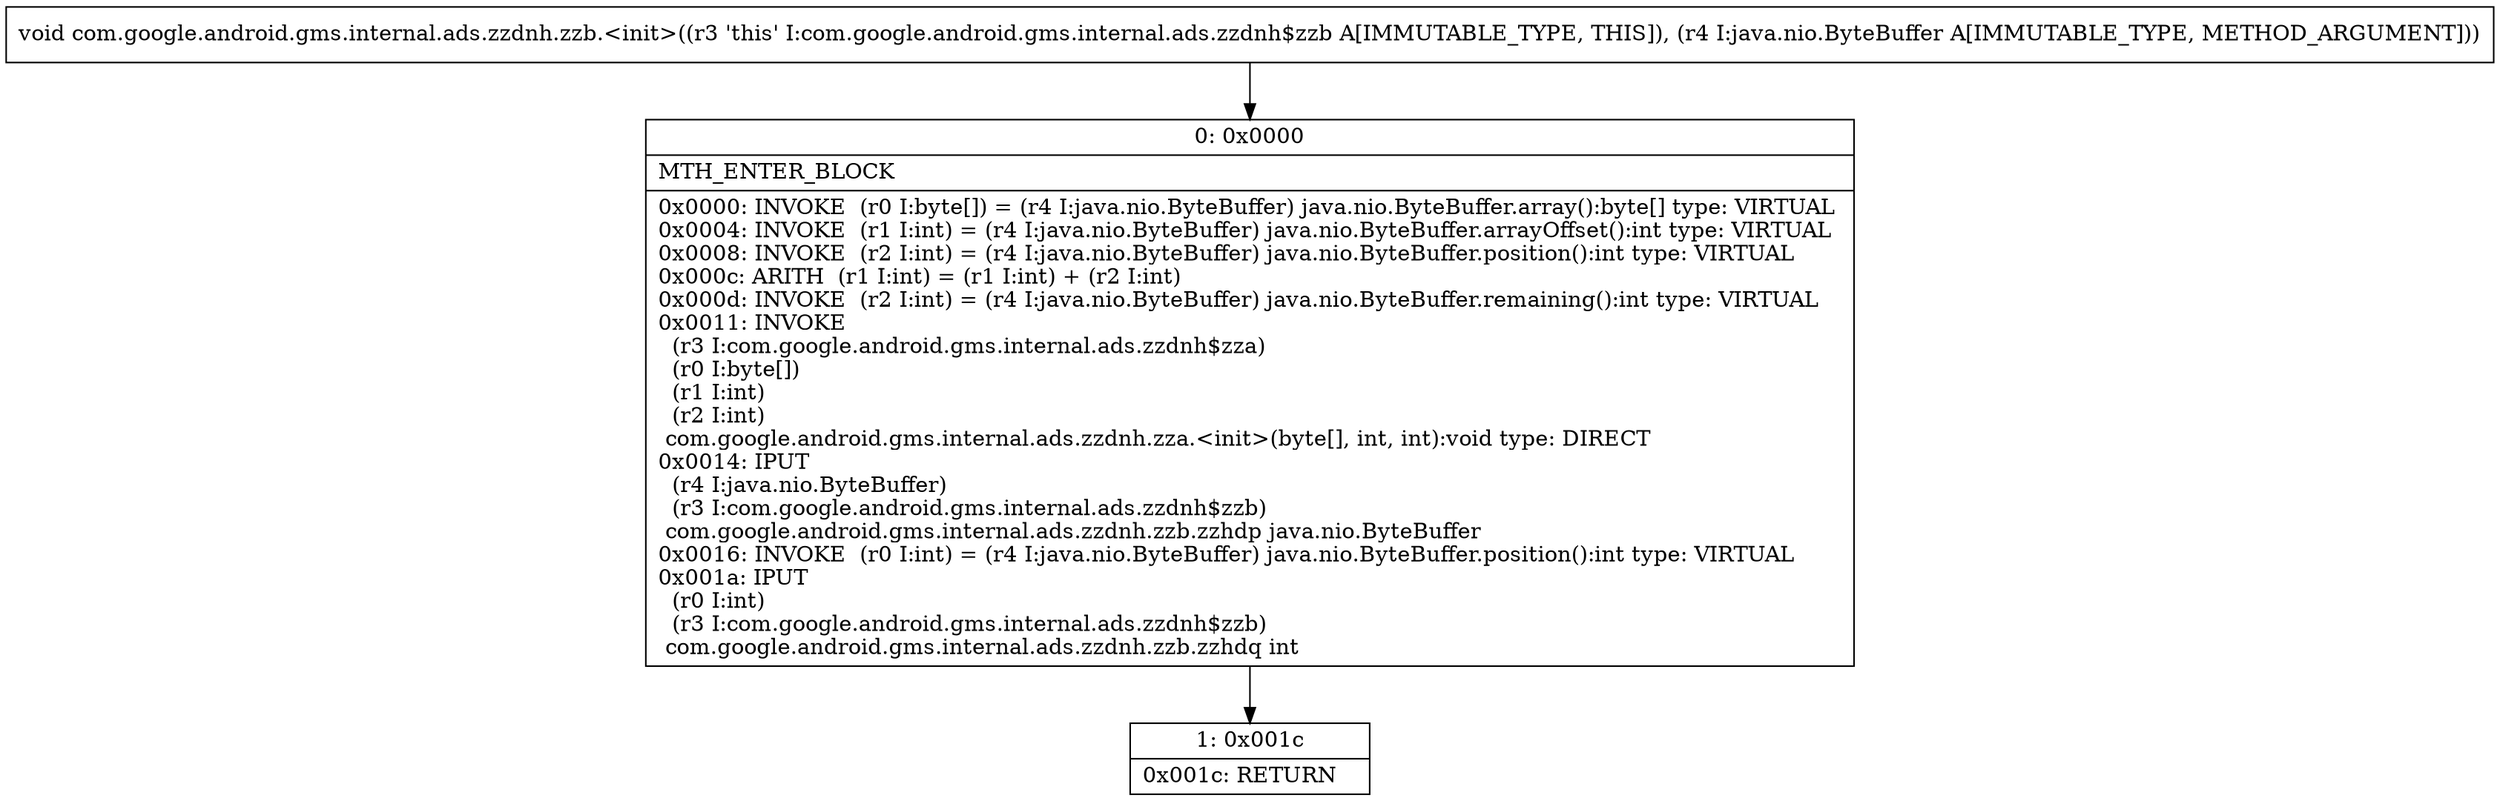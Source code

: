 digraph "CFG forcom.google.android.gms.internal.ads.zzdnh.zzb.\<init\>(Ljava\/nio\/ByteBuffer;)V" {
Node_0 [shape=record,label="{0\:\ 0x0000|MTH_ENTER_BLOCK\l|0x0000: INVOKE  (r0 I:byte[]) = (r4 I:java.nio.ByteBuffer) java.nio.ByteBuffer.array():byte[] type: VIRTUAL \l0x0004: INVOKE  (r1 I:int) = (r4 I:java.nio.ByteBuffer) java.nio.ByteBuffer.arrayOffset():int type: VIRTUAL \l0x0008: INVOKE  (r2 I:int) = (r4 I:java.nio.ByteBuffer) java.nio.ByteBuffer.position():int type: VIRTUAL \l0x000c: ARITH  (r1 I:int) = (r1 I:int) + (r2 I:int) \l0x000d: INVOKE  (r2 I:int) = (r4 I:java.nio.ByteBuffer) java.nio.ByteBuffer.remaining():int type: VIRTUAL \l0x0011: INVOKE  \l  (r3 I:com.google.android.gms.internal.ads.zzdnh$zza)\l  (r0 I:byte[])\l  (r1 I:int)\l  (r2 I:int)\l com.google.android.gms.internal.ads.zzdnh.zza.\<init\>(byte[], int, int):void type: DIRECT \l0x0014: IPUT  \l  (r4 I:java.nio.ByteBuffer)\l  (r3 I:com.google.android.gms.internal.ads.zzdnh$zzb)\l com.google.android.gms.internal.ads.zzdnh.zzb.zzhdp java.nio.ByteBuffer \l0x0016: INVOKE  (r0 I:int) = (r4 I:java.nio.ByteBuffer) java.nio.ByteBuffer.position():int type: VIRTUAL \l0x001a: IPUT  \l  (r0 I:int)\l  (r3 I:com.google.android.gms.internal.ads.zzdnh$zzb)\l com.google.android.gms.internal.ads.zzdnh.zzb.zzhdq int \l}"];
Node_1 [shape=record,label="{1\:\ 0x001c|0x001c: RETURN   \l}"];
MethodNode[shape=record,label="{void com.google.android.gms.internal.ads.zzdnh.zzb.\<init\>((r3 'this' I:com.google.android.gms.internal.ads.zzdnh$zzb A[IMMUTABLE_TYPE, THIS]), (r4 I:java.nio.ByteBuffer A[IMMUTABLE_TYPE, METHOD_ARGUMENT])) }"];
MethodNode -> Node_0;
Node_0 -> Node_1;
}

